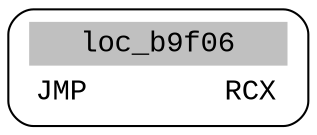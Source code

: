 digraph asm_graph {
1941 [
shape="Mrecord" fontname="Courier New"label =<<table border="0" cellborder="0" cellpadding="3"><tr><td align="center" colspan="2" bgcolor="grey">loc_b9f06</td></tr><tr><td align="left">JMP        RCX</td></tr></table>> ];
}